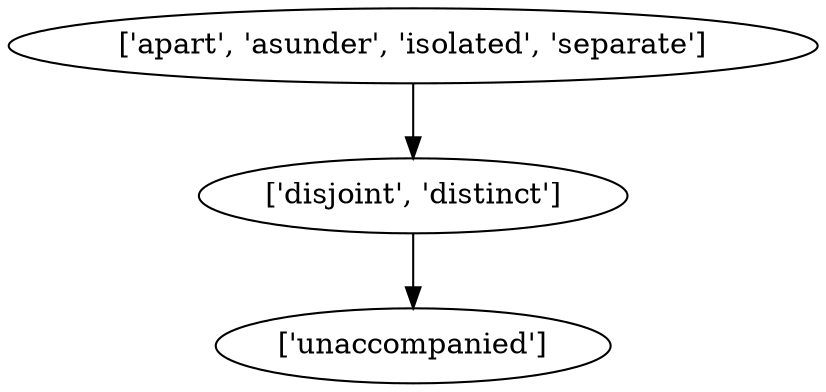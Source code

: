 strict digraph  {
	"['apart', 'asunder', 'isolated', 'separate']" -> "['disjoint', 'distinct']";
	"['disjoint', 'distinct']" -> "['unaccompanied']";
}
